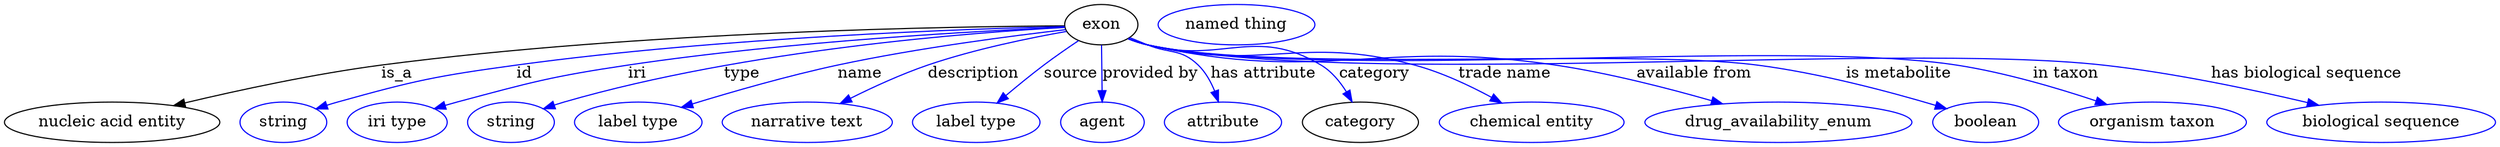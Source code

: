 digraph {
	graph [bb="0,0,2206.9,123"];
	node [label="\N"];
	exon	[height=0.5,
		label=exon,
		pos="973.54,105",
		width=0.9027];
	"nucleic acid entity"	[height=0.5,
		pos="95.542,18",
		width=2.6539];
	exon -> "nucleic acid entity"	[label=is_a,
		lp="348.54,61.5",
		pos="e,150.19,32.9 940.8,103.95 846.33,103.44 565.33,99.283 334.54,69 274.9,61.173 207.94,46.66 160.1,35.278"];
	id	[color=blue,
		height=0.5,
		label=string,
		pos="247.54,18",
		width=1.0652];
	exon -> id	[color=blue,
		label=id,
		lp="461.54,61.5",
		pos="e,276.53,29.979 940.89,103.35 858.81,101.39 637.29,94.007 454.54,69 383.04,59.216 365.05,55.425 295.54,36 292.43,35.132 289.24,34.165 \
286.04,33.146",
		style=solid];
	iri	[color=blue,
		height=0.5,
		label="iri type",
		pos="348.54,18",
		width=1.2277];
	exon -> iri	[color=blue,
		label=iri,
		lp="561.54,61.5",
		pos="e,381.82,29.991 941.23,102.76 870.58,99.738 697.17,90.583 553.54,69 485.61,58.792 468.93,53.665 402.54,36 398.96,35.047 395.26,34.005 \
391.56,32.922",
		style=solid];
	type	[color=blue,
		height=0.5,
		label=string,
		pos="449.54,18",
		width=1.0652];
	exon -> type	[color=blue,
		label=type,
		lp="654.54,61.5",
		pos="e,478.18,30.023 941.07,102.52 863,98.285 659.22,83.221 496.54,36 493.64,35.156 490.65,34.227 487.66,33.251",
		style=solid];
	name	[color=blue,
		height=0.5,
		label="label type",
		pos="562.54,18",
		width=1.5707];
	exon -> name	[color=blue,
		label=name,
		lp="759.54,61.5",
		pos="e,600.86,31.346 941.9,100.56 896.71,95.353 811.22,84.42 739.54,69 695.31,59.485 645.83,45.188 610.45,34.315",
		style=solid];
	description	[color=blue,
		height=0.5,
		label="narrative text",
		pos="712.54,18",
		width=2.0943];
	exon -> description	[color=blue,
		label=description,
		lp="860.04,61.5",
		pos="e,741.81,34.76 942.62,98.98 911.13,93.406 861.17,83.273 819.54,69 796.1,60.962 770.94,49.37 750.92,39.37",
		style=solid];
	source	[color=blue,
		height=0.5,
		label="label type",
		pos="862.54,18",
		width=1.5707];
	exon -> source	[color=blue,
		label=source,
		lp="946.54,61.5",
		pos="e,881.09,35.223 953.38,90.793 943.88,84.411 932.47,76.52 922.54,69 911.28,60.474 899.25,50.609 888.94,41.906",
		style=solid];
	"provided by"	[color=blue,
		height=0.5,
		label=agent,
		pos="974.54,18",
		width=1.0291];
	exon -> "provided by"	[color=blue,
		label="provided by",
		lp="1017,61.5",
		pos="e,974.34,36.175 973.74,86.799 973.88,75.163 974.06,59.548 974.22,46.237",
		style=solid];
	"has attribute"	[color=blue,
		height=0.5,
		label=attribute,
		pos="1081.5,18",
		width=1.4443];
	exon -> "has attribute"	[color=blue,
		label="has attribute",
		lp="1117.5,61.5",
		pos="e,1077.5,36.226 998.67,93.521 1003.9,91.353 1009.4,89.093 1014.5,87 1034.5,78.875 1044.1,83.97 1059.5,69 1066.1,62.652 1070.8,54.003 \
1074.2,45.684",
		style=solid];
	category	[height=0.5,
		pos="1202.5,18",
		width=1.4263];
	exon -> category	[color=blue,
		label=category,
		lp="1216,61.5",
		pos="e,1195.4,36.29 997.44,92.794 1003,90.573 1008.9,88.476 1014.5,87 1081.2,69.637 1109.6,104.72 1168.5,69 1177.8,63.368 1185.2,54.117 \
1190.6,45.094",
		style=solid];
	"trade name"	[color=blue,
		height=0.5,
		label="chemical entity",
		pos="1353.5,18",
		width=2.2748];
	exon -> "trade name"	[color=blue,
		label="trade name",
		lp="1330.5,61.5",
		pos="e,1327.4,35.296 997.4,92.623 1002.9,90.411 1008.8,88.36 1014.5,87 1117.3,62.462 1149.6,96.748 1251.5,69 1274.9,62.634 1299.4,50.858 \
1318.5,40.333",
		style=solid];
	"available from"	[color=blue,
		height=0.5,
		label=drug_availability_enum,
		pos="1571.5,18",
		width=3.2858];
	exon -> "available from"	[color=blue,
		label="available from",
		lp="1498,61.5",
		pos="e,1522.6,34.404 997.37,92.513 1002.9,90.307 1008.8,88.286 1014.5,87 1171.3,51.717 1216.7,92.974 1375.5,69 1422.2,61.952 1474,48.511 \
1512.5,37.338",
		style=solid];
	"is metabolite"	[color=blue,
		height=0.5,
		label=boolean,
		pos="1754.5,18",
		width=1.2999];
	exon -> "is metabolite"	[color=blue,
		label="is metabolite",
		lp="1679.5,61.5",
		pos="e,1719.8,30.246 997.36,92.443 1002.9,90.241 1008.8,88.239 1014.5,87 1131.7,61.64 1434.7,84.367 1553.5,69 1608.3,61.923 1669.6,45.357 \
1710,33.226",
		style=solid];
	"in taxon"	[color=blue,
		height=0.5,
		label="organism taxon",
		pos="1902.5,18",
		width=2.3109];
	exon -> "in taxon"	[color=blue,
		label="in taxon",
		lp="1827.5,61.5",
		pos="e,1862.5,33.818 997.35,92.408 1002.9,90.208 1008.8,88.216 1014.5,87 1170.2,53.962 1573.3,93.417 1730.5,69 1772.6,62.465 1818.9,48.609 \
1852.9,37.136",
		style=solid];
	"has biological sequence"	[color=blue,
		height=0.5,
		label="biological sequence",
		pos="2105.5,18",
		width=2.8164];
	exon -> "has biological sequence"	[color=blue,
		label="has biological sequence",
		lp="2040,61.5",
		pos="e,2050.5,33.186 997.35,92.392 1002.9,90.192 1008.8,88.205 1014.5,87 1198.6,48.322 1673.7,89.885 1860.5,69 1922.3,62.099 1991.6,47.283 \
2040.7,35.561",
		style=solid];
	"named thing_category"	[color=blue,
		height=0.5,
		label="named thing",
		pos="1093.5,105",
		width=1.9318];
}
